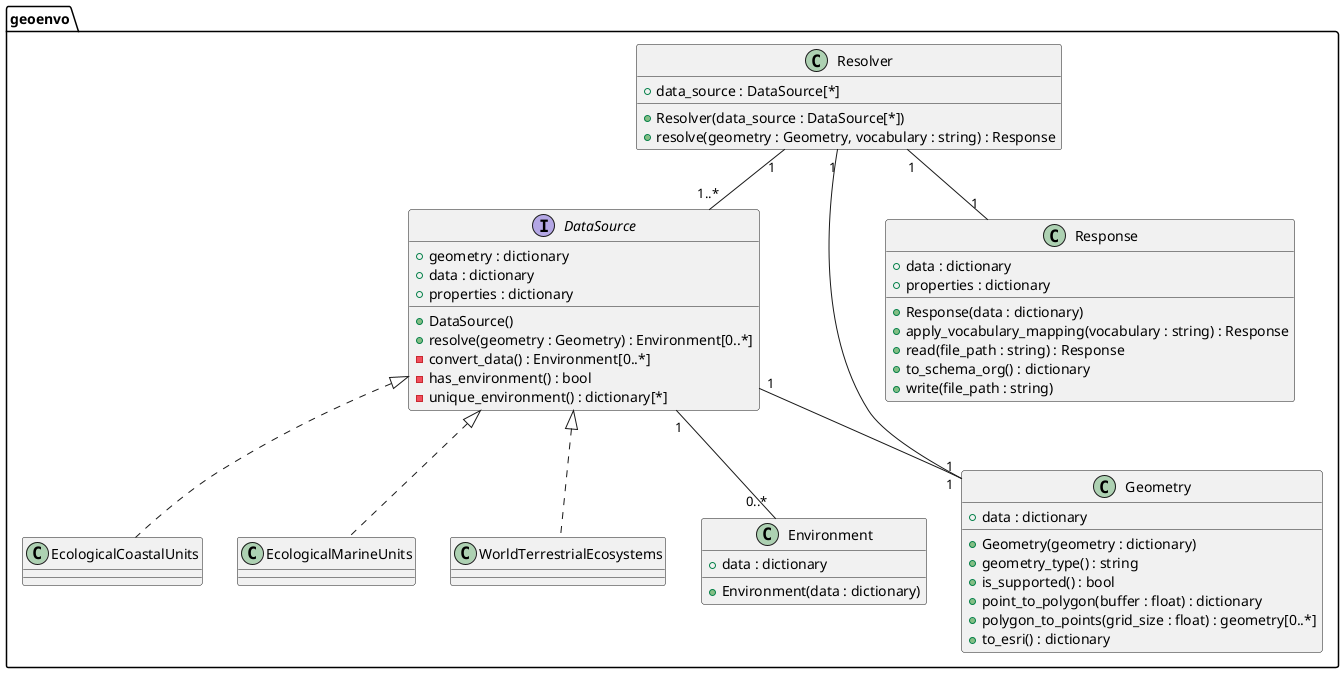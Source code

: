 @startuml
package "geoenvo" {

    class Resolver {
        + data_source : DataSource[*]
        + Resolver(data_source : DataSource[*])
        + resolve(geometry : Geometry, vocabulary : string) : Response
    }

    interface DataSource {
        + geometry : dictionary
        + data : dictionary
        + properties : dictionary
        + DataSource()
        + resolve(geometry : Geometry) : Environment[0..*]
        - convert_data() : Environment[0..*]
        - has_environment() : bool
        - unique_environment() : dictionary[*]
    }

    class WorldTerrestrialEcosystems implements DataSource {
    }

    class EcologicalCoastalUnits implements DataSource {
    }

    class EcologicalMarineUnits implements DataSource {
    }

    class Geometry {
        + data : dictionary
        + Geometry(geometry : dictionary)
        + geometry_type() : string
        + is_supported() : bool
        + point_to_polygon(buffer : float) : dictionary
        + polygon_to_points(grid_size : float) : geometry[0..*]
        + to_esri() : dictionary
    }

    class Environment {
        + data : dictionary
        + Environment(data : dictionary)
    }

    class Response {
        + data : dictionary
        + properties : dictionary
        + Response(data : dictionary)
        + apply_vocabulary_mapping(vocabulary : string) : Response
        + read(file_path : string) : Response
        + to_schema_org() : dictionary
        + write(file_path : string)
    }

    Resolver "1" -- "1..*" DataSource
    Resolver "1" -- "1" Response
    Resolver "1" -- "1" Geometry
    DataSource "1" -- "0..*" Environment
    DataSource "1" -- "1" Geometry
}
@enduml